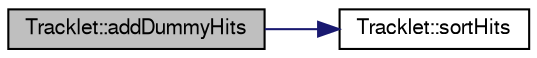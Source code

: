 digraph "Tracklet::addDummyHits"
{
  bgcolor="transparent";
  edge [fontname="FreeSans",fontsize="10",labelfontname="FreeSans",labelfontsize="10"];
  node [fontname="FreeSans",fontsize="10",shape=record];
  rankdir="LR";
  Node1 [label="Tracklet::addDummyHits",height=0.2,width=0.4,color="black", fillcolor="grey75", style="filled" fontcolor="black"];
  Node1 -> Node2 [color="midnightblue",fontsize="10",style="solid",fontname="FreeSans"];
  Node2 [label="Tracklet::sortHits",height=0.2,width=0.4,color="black",URL="$d2/d26/classTracklet.html#a517e8e0a3ccc7678ef2a0cdfa5f7168d"];
}
